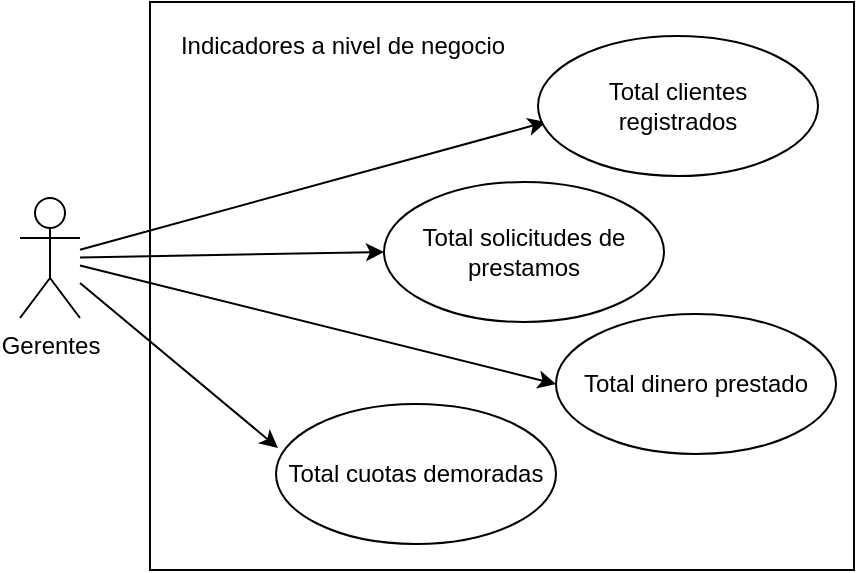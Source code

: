 <mxfile>
    <diagram id="1fi5Kx5LPePZL9SqUFNj" name="Page-1">
        <mxGraphModel dx="902" dy="878" grid="0" gridSize="10" guides="1" tooltips="1" connect="1" arrows="1" fold="1" page="0" pageScale="1" pageWidth="850" pageHeight="1100" math="0" shadow="0">
            <root>
                <mxCell id="0"/>
                <mxCell id="1" parent="0"/>
                <mxCell id="39" value="" style="rounded=0;whiteSpace=wrap;html=1;" parent="1" vertex="1">
                    <mxGeometry x="80" y="-177" width="352" height="284" as="geometry"/>
                </mxCell>
                <mxCell id="16" value="Total solicitudes de prestamos" style="ellipse;whiteSpace=wrap;html=1;" parent="1" vertex="1">
                    <mxGeometry x="197" y="-87" width="140" height="70" as="geometry"/>
                </mxCell>
                <mxCell id="49" style="edgeStyle=none;html=1;entryX=0.007;entryY=0.314;entryDx=0;entryDy=0;entryPerimeter=0;" parent="1" source="21" target="44" edge="1">
                    <mxGeometry relative="1" as="geometry"/>
                </mxCell>
                <mxCell id="50" style="edgeStyle=none;html=1;entryX=0;entryY=0.5;entryDx=0;entryDy=0;" parent="1" source="21" target="16" edge="1">
                    <mxGeometry relative="1" as="geometry"/>
                </mxCell>
                <mxCell id="51" style="edgeStyle=none;html=1;entryX=0;entryY=0.5;entryDx=0;entryDy=0;" parent="1" source="21" target="43" edge="1">
                    <mxGeometry relative="1" as="geometry"/>
                </mxCell>
                <mxCell id="52" style="edgeStyle=none;html=1;entryX=0.029;entryY=0.614;entryDx=0;entryDy=0;entryPerimeter=0;" parent="1" source="21" target="42" edge="1">
                    <mxGeometry relative="1" as="geometry"/>
                </mxCell>
                <mxCell id="21" value="Gerentes&lt;br&gt;" style="shape=umlActor;verticalLabelPosition=bottom;verticalAlign=top;html=1;" parent="1" vertex="1">
                    <mxGeometry x="15" y="-79" width="30" height="60" as="geometry"/>
                </mxCell>
                <mxCell id="40" value="Indicadores a nivel de negocio" style="text;html=1;align=center;verticalAlign=middle;resizable=0;points=[];autosize=1;strokeColor=none;" parent="1" vertex="1">
                    <mxGeometry x="90" y="-164" width="172" height="18" as="geometry"/>
                </mxCell>
                <mxCell id="42" value="Total clientes &lt;br&gt;registrados" style="ellipse;whiteSpace=wrap;html=1;" parent="1" vertex="1">
                    <mxGeometry x="274" y="-160" width="140" height="70" as="geometry"/>
                </mxCell>
                <mxCell id="43" value="Total dinero prestado" style="ellipse;whiteSpace=wrap;html=1;" parent="1" vertex="1">
                    <mxGeometry x="283" y="-21" width="140" height="70" as="geometry"/>
                </mxCell>
                <mxCell id="44" value="Total cuotas demoradas" style="ellipse;whiteSpace=wrap;html=1;" parent="1" vertex="1">
                    <mxGeometry x="143" y="24" width="140" height="70" as="geometry"/>
                </mxCell>
            </root>
        </mxGraphModel>
    </diagram>
</mxfile>